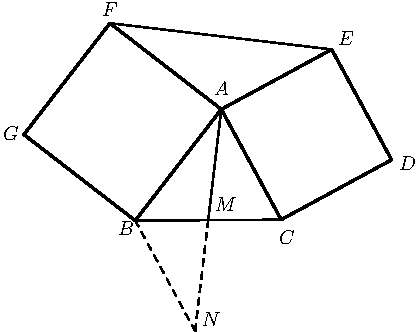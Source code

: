 import graph; size(7cm); real lsf=0.5; pen dps=linewidth(0.7)+fontsize(10); defaultpen(dps); pen ds=black; real xmin=-6.8541884507151165,xmax=4.849561103724599,ymin=-6.005367705588983,ymax=4.321470136563707; 
pair B=(-1.0739767303411862,-1.981750664831052), C=(1.370939318579979,-1.9660781260559161), A=(0.36789683697129577,-0.11671855058990661), M=(0.14848129411939626,-1.973914395443484), F=(-1.4971352772698492,1.3251550167225754), G=(-2.9390088445823315,-0.5398770975185696), D=(3.220298894045988,-0.9630356444472332); 
draw(B--A--F--G--cycle,linewidth(1.2)); draw(A--C--D--(2.2172564124373055,0.8863239310187763)--cycle,linewidth(1.2)); 
draw(B--A,linewidth(0.8)); draw(A--C,linewidth(0.8)); draw(B--C,linewidth(0.8)); draw(A--M,linewidth(0.8)); draw(B--A,linewidth(1.2)); draw(A--F,linewidth(1.2)); draw(F--G,linewidth(1.2)); draw(G--B,linewidth(1.2)); draw(A--C,linewidth(1.2)); draw(C--D,linewidth(1.2)); draw(D--(2.2172564124373055,0.8863239310187763),linewidth(1.2)); draw((2.2172564124373055,0.8863239310187763)--A,linewidth(1.2)); draw(F--(2.2172564124373055,0.8863239310187763),linewidth(0.8)); draw(M--(-0.07093424873250326,-3.831110240297061),linewidth(0.8)+linetype("4 4")); draw((-0.07093424873250326,-3.831110240297061)--B,linewidth(0.8)+linetype("4 4")); 
dot(B,linewidth(1.pt)+ds); label("$B$",(-1.4055521035221732,-2.268035915095629),NE*lsf); dot(C,linewidth(1.pt)+ds); label("$C$",(1.2892608190967192,-2.4057270863243314),NE*lsf); dot(A,linewidth(1.pt)+ds); label("$A$",(0.20740161658548506,0.09238416311070032),NE*lsf); dot(M,linewidth(1.pt)+ds); label("$M$",(0.22707178390387112,-1.8549624014095212),NE*lsf); dot(F,linewidth(1.pt)+ds); label("$F$",(-1.6612642786611922,1.4102853734425675),NE*lsf); dot(G,linewidth(1.pt)+ds); label("$G$",(-3.3332285007240086,-0.6747523623063567),NE*lsf); dot(D,linewidth(1.pt)+ds); label("$D$",(3.315288052890485,-1.1665065452660086),NE*lsf); dot((2.2172564124373055,0.8863239310187763),linewidth(1.pt)+ds); label("$E$",(2.292439352334409,0.9185311904829155),NE*lsf); dot((-0.07093424873250326,-3.831110240297061),linewidth(1.pt)+ds); label("$N$",(0.01069994340162428,-3.782638798611357),NE*lsf); 
clip((xmin,ymin)--(xmin,ymax)--(xmax,ymax)--(xmax,ymin)--cycle); 